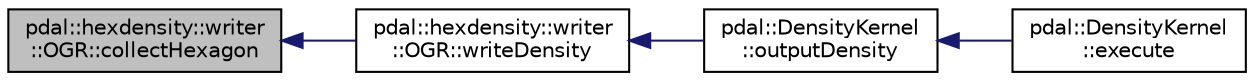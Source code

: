 digraph "pdal::hexdensity::writer::OGR::collectHexagon"
{
  edge [fontname="Helvetica",fontsize="10",labelfontname="Helvetica",labelfontsize="10"];
  node [fontname="Helvetica",fontsize="10",shape=record];
  rankdir="LR";
  Node1 [label="pdal::hexdensity::writer\l::OGR::collectHexagon",height=0.2,width=0.4,color="black", fillcolor="grey75", style="filled", fontcolor="black"];
  Node1 -> Node2 [dir="back",color="midnightblue",fontsize="10",style="solid",fontname="Helvetica"];
  Node2 [label="pdal::hexdensity::writer\l::OGR::writeDensity",height=0.2,width=0.4,color="black", fillcolor="white", style="filled",URL="$classpdal_1_1hexdensity_1_1writer_1_1OGR.html#ad0b14976fa26ae679cbf061aae861231"];
  Node2 -> Node3 [dir="back",color="midnightblue",fontsize="10",style="solid",fontname="Helvetica"];
  Node3 [label="pdal::DensityKernel\l::outputDensity",height=0.2,width=0.4,color="black", fillcolor="white", style="filled",URL="$classpdal_1_1DensityKernel.html#aceae92fb0bb5102e6b35662a1a622104"];
  Node3 -> Node4 [dir="back",color="midnightblue",fontsize="10",style="solid",fontname="Helvetica"];
  Node4 [label="pdal::DensityKernel\l::execute",height=0.2,width=0.4,color="black", fillcolor="white", style="filled",URL="$classpdal_1_1DensityKernel.html#a0c74e94ba52214ddb0455254fb25a0b3"];
}
